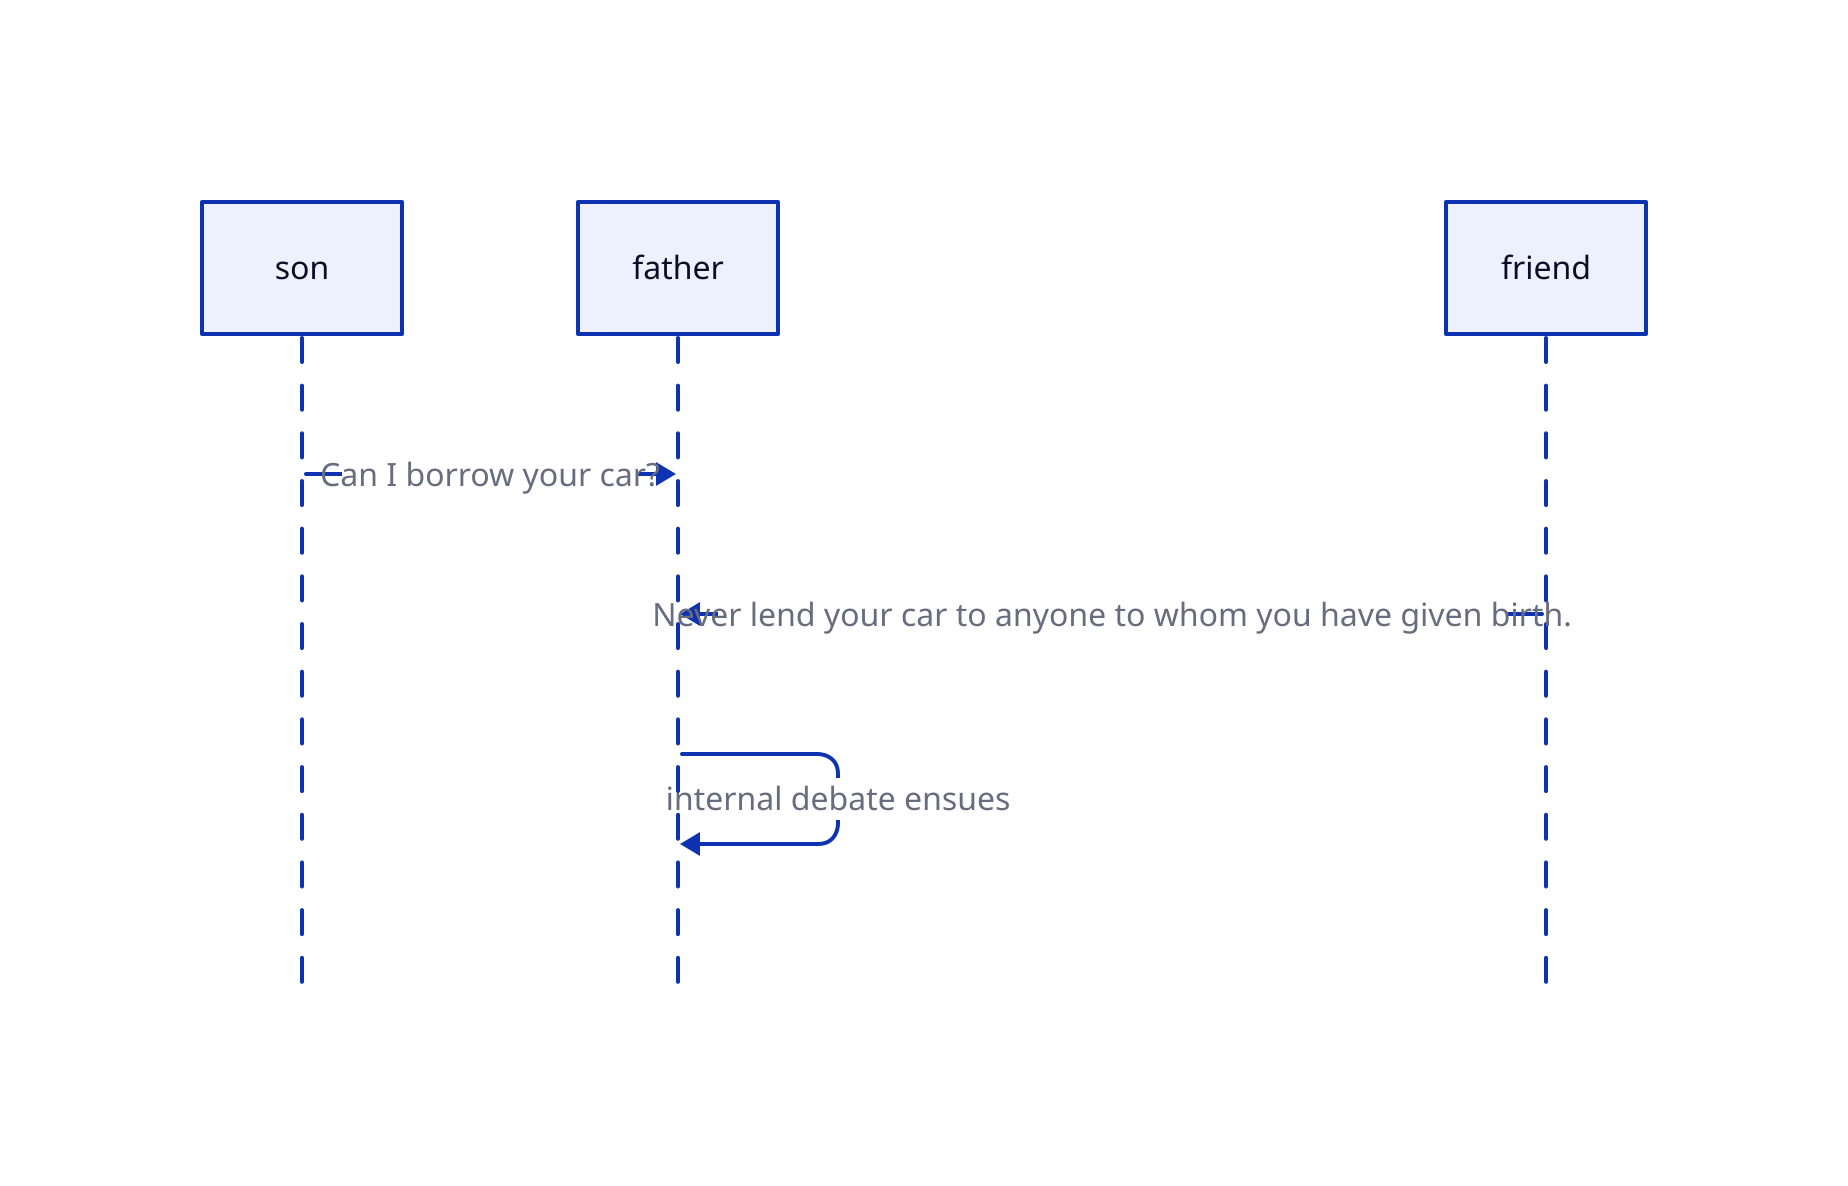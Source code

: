 shape: sequence_diagram
son -> father: Can I borrow your car?
friend -> father: Never lend your car to anyone to whom you have given birth.
father -> father: internal debate ensues
